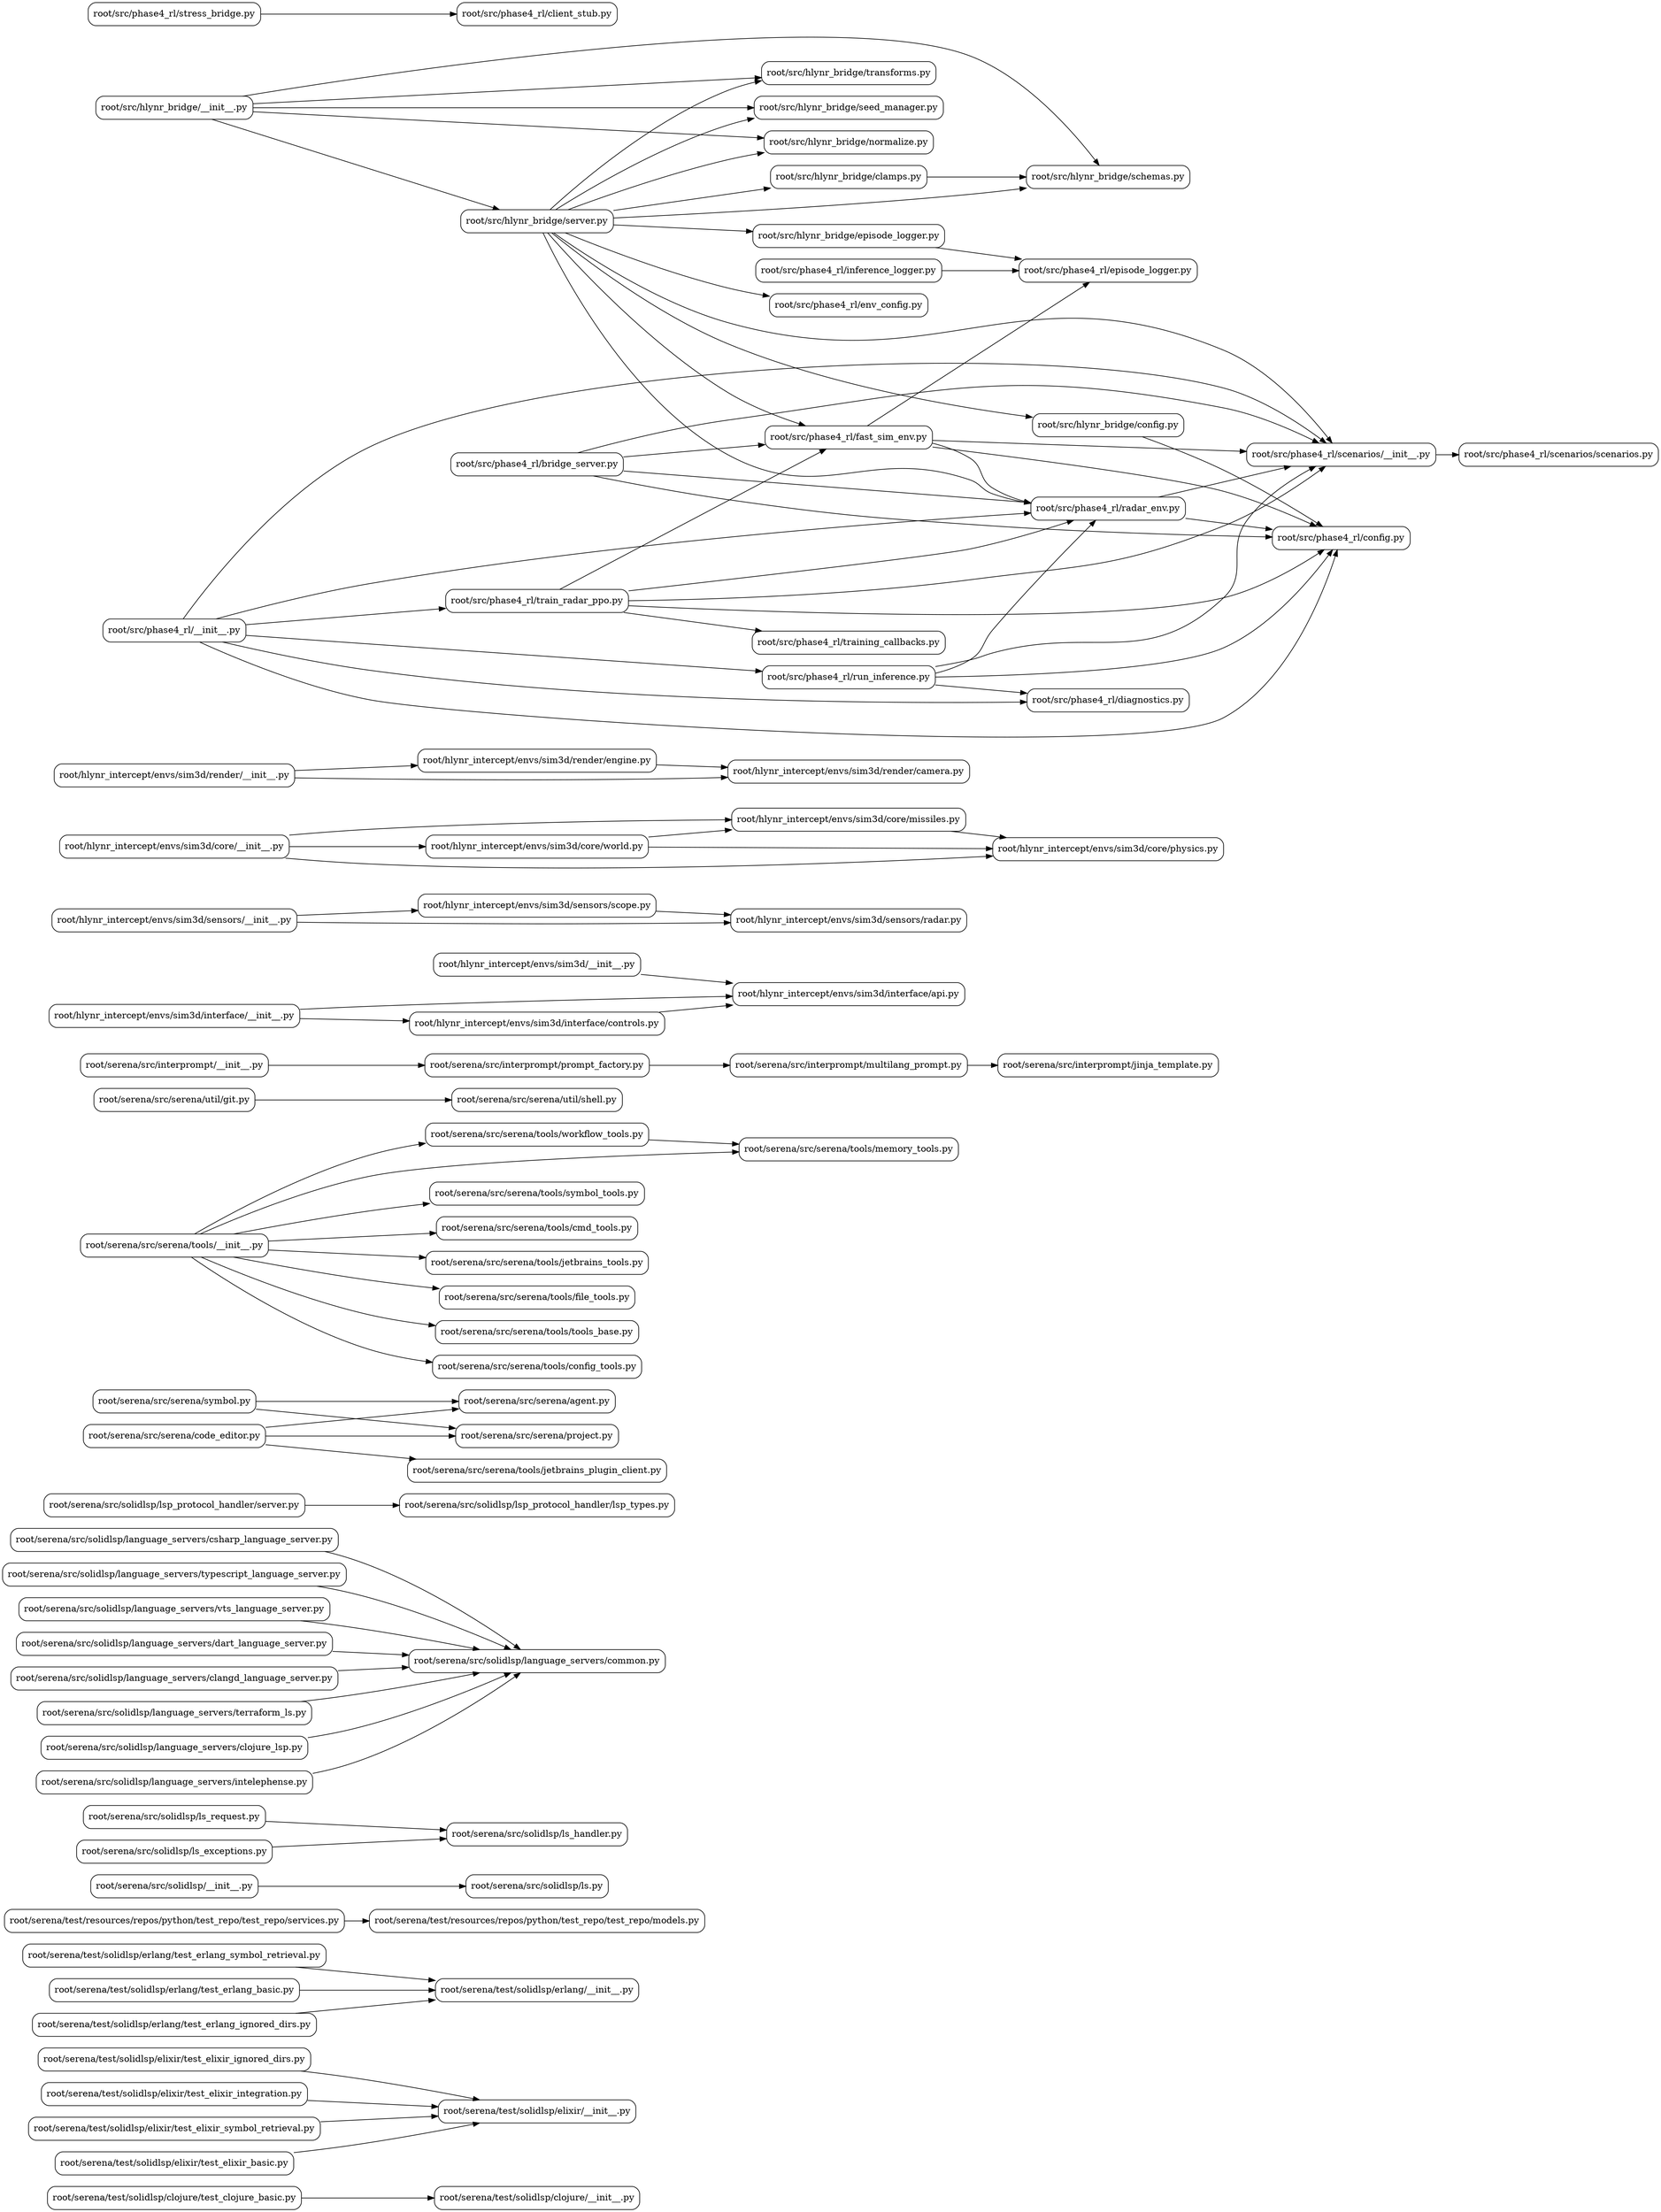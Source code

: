 digraph imports {
  // Repository Import Graph
  rankdir=LR;
  node [shape=box, style=rounded];

  "root/serena/test/solidlsp/clojure/test_clojure_basic.py" -> "root/serena/test/solidlsp/clojure/__init__.py";
  "root/serena/test/solidlsp/elixir/test_elixir_ignored_dirs.py" -> "root/serena/test/solidlsp/elixir/__init__.py";
  "root/serena/test/solidlsp/elixir/test_elixir_integration.py" -> "root/serena/test/solidlsp/elixir/__init__.py";
  "root/serena/test/solidlsp/elixir/test_elixir_symbol_retrieval.py" -> "root/serena/test/solidlsp/elixir/__init__.py";
  "root/serena/test/solidlsp/elixir/test_elixir_basic.py" -> "root/serena/test/solidlsp/elixir/__init__.py";
  "root/serena/test/solidlsp/erlang/test_erlang_symbol_retrieval.py" -> "root/serena/test/solidlsp/erlang/__init__.py";
  "root/serena/test/solidlsp/erlang/test_erlang_basic.py" -> "root/serena/test/solidlsp/erlang/__init__.py";
  "root/serena/test/solidlsp/erlang/test_erlang_ignored_dirs.py" -> "root/serena/test/solidlsp/erlang/__init__.py";
  "root/serena/test/resources/repos/python/test_repo/test_repo/services.py" -> "root/serena/test/resources/repos/python/test_repo/test_repo/models.py";
  "root/serena/src/solidlsp/__init__.py" -> "root/serena/src/solidlsp/ls.py";
  "root/serena/src/solidlsp/ls_request.py" -> "root/serena/src/solidlsp/ls_handler.py";
  "root/serena/src/solidlsp/ls_exceptions.py" -> "root/serena/src/solidlsp/ls_handler.py";
  "root/serena/src/solidlsp/language_servers/csharp_language_server.py" -> "root/serena/src/solidlsp/language_servers/common.py";
  "root/serena/src/solidlsp/language_servers/typescript_language_server.py" -> "root/serena/src/solidlsp/language_servers/common.py";
  "root/serena/src/solidlsp/language_servers/vts_language_server.py" -> "root/serena/src/solidlsp/language_servers/common.py";
  "root/serena/src/solidlsp/language_servers/dart_language_server.py" -> "root/serena/src/solidlsp/language_servers/common.py";
  "root/serena/src/solidlsp/language_servers/clangd_language_server.py" -> "root/serena/src/solidlsp/language_servers/common.py";
  "root/serena/src/solidlsp/language_servers/terraform_ls.py" -> "root/serena/src/solidlsp/language_servers/common.py";
  "root/serena/src/solidlsp/language_servers/clojure_lsp.py" -> "root/serena/src/solidlsp/language_servers/common.py";
  "root/serena/src/solidlsp/language_servers/intelephense.py" -> "root/serena/src/solidlsp/language_servers/common.py";
  "root/serena/src/solidlsp/lsp_protocol_handler/server.py" -> "root/serena/src/solidlsp/lsp_protocol_handler/lsp_types.py";
  "root/serena/src/serena/symbol.py" -> "root/serena/src/serena/project.py";
  "root/serena/src/serena/symbol.py" -> "root/serena/src/serena/agent.py";
  "root/serena/src/serena/code_editor.py" -> "root/serena/src/serena/project.py";
  "root/serena/src/serena/code_editor.py" -> "root/serena/src/serena/tools/jetbrains_plugin_client.py";
  "root/serena/src/serena/code_editor.py" -> "root/serena/src/serena/agent.py";
  "root/serena/src/serena/tools/workflow_tools.py" -> "root/serena/src/serena/tools/memory_tools.py";
  "root/serena/src/serena/tools/__init__.py" -> "root/serena/src/serena/tools/memory_tools.py";
  "root/serena/src/serena/tools/__init__.py" -> "root/serena/src/serena/tools/symbol_tools.py";
  "root/serena/src/serena/tools/__init__.py" -> "root/serena/src/serena/tools/workflow_tools.py";
  "root/serena/src/serena/tools/__init__.py" -> "root/serena/src/serena/tools/cmd_tools.py";
  "root/serena/src/serena/tools/__init__.py" -> "root/serena/src/serena/tools/jetbrains_tools.py";
  "root/serena/src/serena/tools/__init__.py" -> "root/serena/src/serena/tools/file_tools.py";
  "root/serena/src/serena/tools/__init__.py" -> "root/serena/src/serena/tools/tools_base.py";
  "root/serena/src/serena/tools/__init__.py" -> "root/serena/src/serena/tools/config_tools.py";
  "root/serena/src/serena/util/git.py" -> "root/serena/src/serena/util/shell.py";
  "root/serena/src/interprompt/multilang_prompt.py" -> "root/serena/src/interprompt/jinja_template.py";
  "root/serena/src/interprompt/__init__.py" -> "root/serena/src/interprompt/prompt_factory.py";
  "root/serena/src/interprompt/prompt_factory.py" -> "root/serena/src/interprompt/multilang_prompt.py";
  "root/hlynr_intercept/envs/sim3d/__init__.py" -> "root/hlynr_intercept/envs/sim3d/interface/api.py";
  "root/hlynr_intercept/envs/sim3d/sensors/__init__.py" -> "root/hlynr_intercept/envs/sim3d/sensors/scope.py";
  "root/hlynr_intercept/envs/sim3d/sensors/__init__.py" -> "root/hlynr_intercept/envs/sim3d/sensors/radar.py";
  "root/hlynr_intercept/envs/sim3d/sensors/scope.py" -> "root/hlynr_intercept/envs/sim3d/sensors/radar.py";
  "root/hlynr_intercept/envs/sim3d/interface/controls.py" -> "root/hlynr_intercept/envs/sim3d/interface/api.py";
  "root/hlynr_intercept/envs/sim3d/interface/__init__.py" -> "root/hlynr_intercept/envs/sim3d/interface/api.py";
  "root/hlynr_intercept/envs/sim3d/interface/__init__.py" -> "root/hlynr_intercept/envs/sim3d/interface/controls.py";
  "root/hlynr_intercept/envs/sim3d/core/world.py" -> "root/hlynr_intercept/envs/sim3d/core/missiles.py";
  "root/hlynr_intercept/envs/sim3d/core/world.py" -> "root/hlynr_intercept/envs/sim3d/core/physics.py";
  "root/hlynr_intercept/envs/sim3d/core/__init__.py" -> "root/hlynr_intercept/envs/sim3d/core/missiles.py";
  "root/hlynr_intercept/envs/sim3d/core/__init__.py" -> "root/hlynr_intercept/envs/sim3d/core/physics.py";
  "root/hlynr_intercept/envs/sim3d/core/__init__.py" -> "root/hlynr_intercept/envs/sim3d/core/world.py";
  "root/hlynr_intercept/envs/sim3d/core/missiles.py" -> "root/hlynr_intercept/envs/sim3d/core/physics.py";
  "root/hlynr_intercept/envs/sim3d/render/__init__.py" -> "root/hlynr_intercept/envs/sim3d/render/engine.py";
  "root/hlynr_intercept/envs/sim3d/render/__init__.py" -> "root/hlynr_intercept/envs/sim3d/render/camera.py";
  "root/hlynr_intercept/envs/sim3d/render/engine.py" -> "root/hlynr_intercept/envs/sim3d/render/camera.py";
  "root/src/hlynr_bridge/episode_logger.py" -> "root/src/phase4_rl/episode_logger.py";
  "root/src/hlynr_bridge/server.py" -> "root/src/hlynr_bridge/transforms.py";
  "root/src/hlynr_bridge/server.py" -> "root/src/phase4_rl/scenarios/__init__.py";
  "root/src/hlynr_bridge/server.py" -> "root/src/hlynr_bridge/config.py";
  "root/src/hlynr_bridge/server.py" -> "root/src/hlynr_bridge/schemas.py";
  "root/src/hlynr_bridge/server.py" -> "root/src/hlynr_bridge/seed_manager.py";
  "root/src/hlynr_bridge/server.py" -> "root/src/hlynr_bridge/episode_logger.py";
  "root/src/hlynr_bridge/server.py" -> "root/src/phase4_rl/fast_sim_env.py";
  "root/src/hlynr_bridge/server.py" -> "root/src/phase4_rl/radar_env.py";
  "root/src/hlynr_bridge/server.py" -> "root/src/phase4_rl/env_config.py";
  "root/src/hlynr_bridge/server.py" -> "root/src/hlynr_bridge/normalize.py";
  "root/src/hlynr_bridge/server.py" -> "root/src/hlynr_bridge/clamps.py";
  "root/src/hlynr_bridge/config.py" -> "root/src/phase4_rl/config.py";
  "root/src/hlynr_bridge/clamps.py" -> "root/src/hlynr_bridge/schemas.py";
  "root/src/hlynr_bridge/__init__.py" -> "root/src/hlynr_bridge/server.py";
  "root/src/hlynr_bridge/__init__.py" -> "root/src/hlynr_bridge/transforms.py";
  "root/src/hlynr_bridge/__init__.py" -> "root/src/hlynr_bridge/schemas.py";
  "root/src/hlynr_bridge/__init__.py" -> "root/src/hlynr_bridge/seed_manager.py";
  "root/src/hlynr_bridge/__init__.py" -> "root/src/hlynr_bridge/normalize.py";
  "root/src/phase4_rl/train_radar_ppo.py" -> "root/src/phase4_rl/training_callbacks.py";
  "root/src/phase4_rl/train_radar_ppo.py" -> "root/src/phase4_rl/scenarios/__init__.py";
  "root/src/phase4_rl/train_radar_ppo.py" -> "root/src/phase4_rl/fast_sim_env.py";
  "root/src/phase4_rl/train_radar_ppo.py" -> "root/src/phase4_rl/radar_env.py";
  "root/src/phase4_rl/train_radar_ppo.py" -> "root/src/phase4_rl/config.py";
  "root/src/phase4_rl/stress_bridge.py" -> "root/src/phase4_rl/client_stub.py";
  "root/src/phase4_rl/__init__.py" -> "root/src/phase4_rl/train_radar_ppo.py";
  "root/src/phase4_rl/__init__.py" -> "root/src/phase4_rl/diagnostics.py";
  "root/src/phase4_rl/__init__.py" -> "root/src/phase4_rl/run_inference.py";
  "root/src/phase4_rl/__init__.py" -> "root/src/phase4_rl/scenarios/__init__.py";
  "root/src/phase4_rl/__init__.py" -> "root/src/phase4_rl/radar_env.py";
  "root/src/phase4_rl/__init__.py" -> "root/src/phase4_rl/config.py";
  "root/src/phase4_rl/run_inference.py" -> "root/src/phase4_rl/config.py";
  "root/src/phase4_rl/run_inference.py" -> "root/src/phase4_rl/diagnostics.py";
  "root/src/phase4_rl/run_inference.py" -> "root/src/phase4_rl/radar_env.py";
  "root/src/phase4_rl/run_inference.py" -> "root/src/phase4_rl/scenarios/__init__.py";
  "root/src/phase4_rl/bridge_server.py" -> "root/src/phase4_rl/config.py";
  "root/src/phase4_rl/bridge_server.py" -> "root/src/phase4_rl/fast_sim_env.py";
  "root/src/phase4_rl/bridge_server.py" -> "root/src/phase4_rl/radar_env.py";
  "root/src/phase4_rl/bridge_server.py" -> "root/src/phase4_rl/scenarios/__init__.py";
  "root/src/phase4_rl/inference_logger.py" -> "root/src/phase4_rl/episode_logger.py";
  "root/src/phase4_rl/radar_env.py" -> "root/src/phase4_rl/config.py";
  "root/src/phase4_rl/radar_env.py" -> "root/src/phase4_rl/scenarios/__init__.py";
  "root/src/phase4_rl/fast_sim_env.py" -> "root/src/phase4_rl/config.py";
  "root/src/phase4_rl/fast_sim_env.py" -> "root/src/phase4_rl/episode_logger.py";
  "root/src/phase4_rl/fast_sim_env.py" -> "root/src/phase4_rl/radar_env.py";
  "root/src/phase4_rl/fast_sim_env.py" -> "root/src/phase4_rl/scenarios/__init__.py";
  "root/src/phase4_rl/scenarios/__init__.py" -> "root/src/phase4_rl/scenarios/scenarios.py";
}

